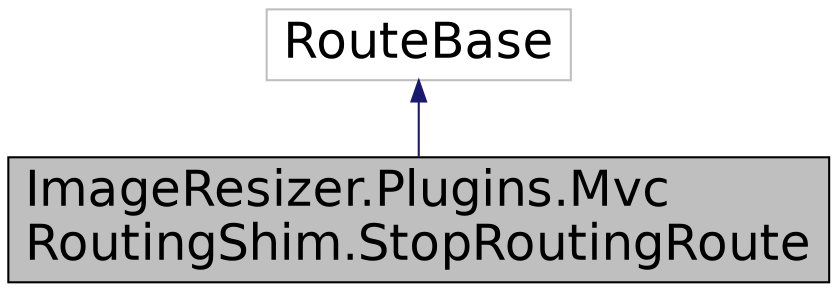 digraph "ImageResizer.Plugins.MvcRoutingShim.StopRoutingRoute"
{
  edge [fontname="Helvetica",fontsize="24",labelfontname="Helvetica",labelfontsize="24"];
  node [fontname="Helvetica",fontsize="24",shape=record];
  Node1 [label="ImageResizer.Plugins.Mvc\lRoutingShim.StopRoutingRoute",height=0.2,width=0.4,color="black", fillcolor="grey75", style="filled" fontcolor="black"];
  Node2 -> Node1 [dir="back",color="midnightblue",fontsize="24",style="solid",fontname="Helvetica"];
  Node2 [label="RouteBase",height=0.2,width=0.4,color="grey75", fillcolor="white", style="filled"];
}
